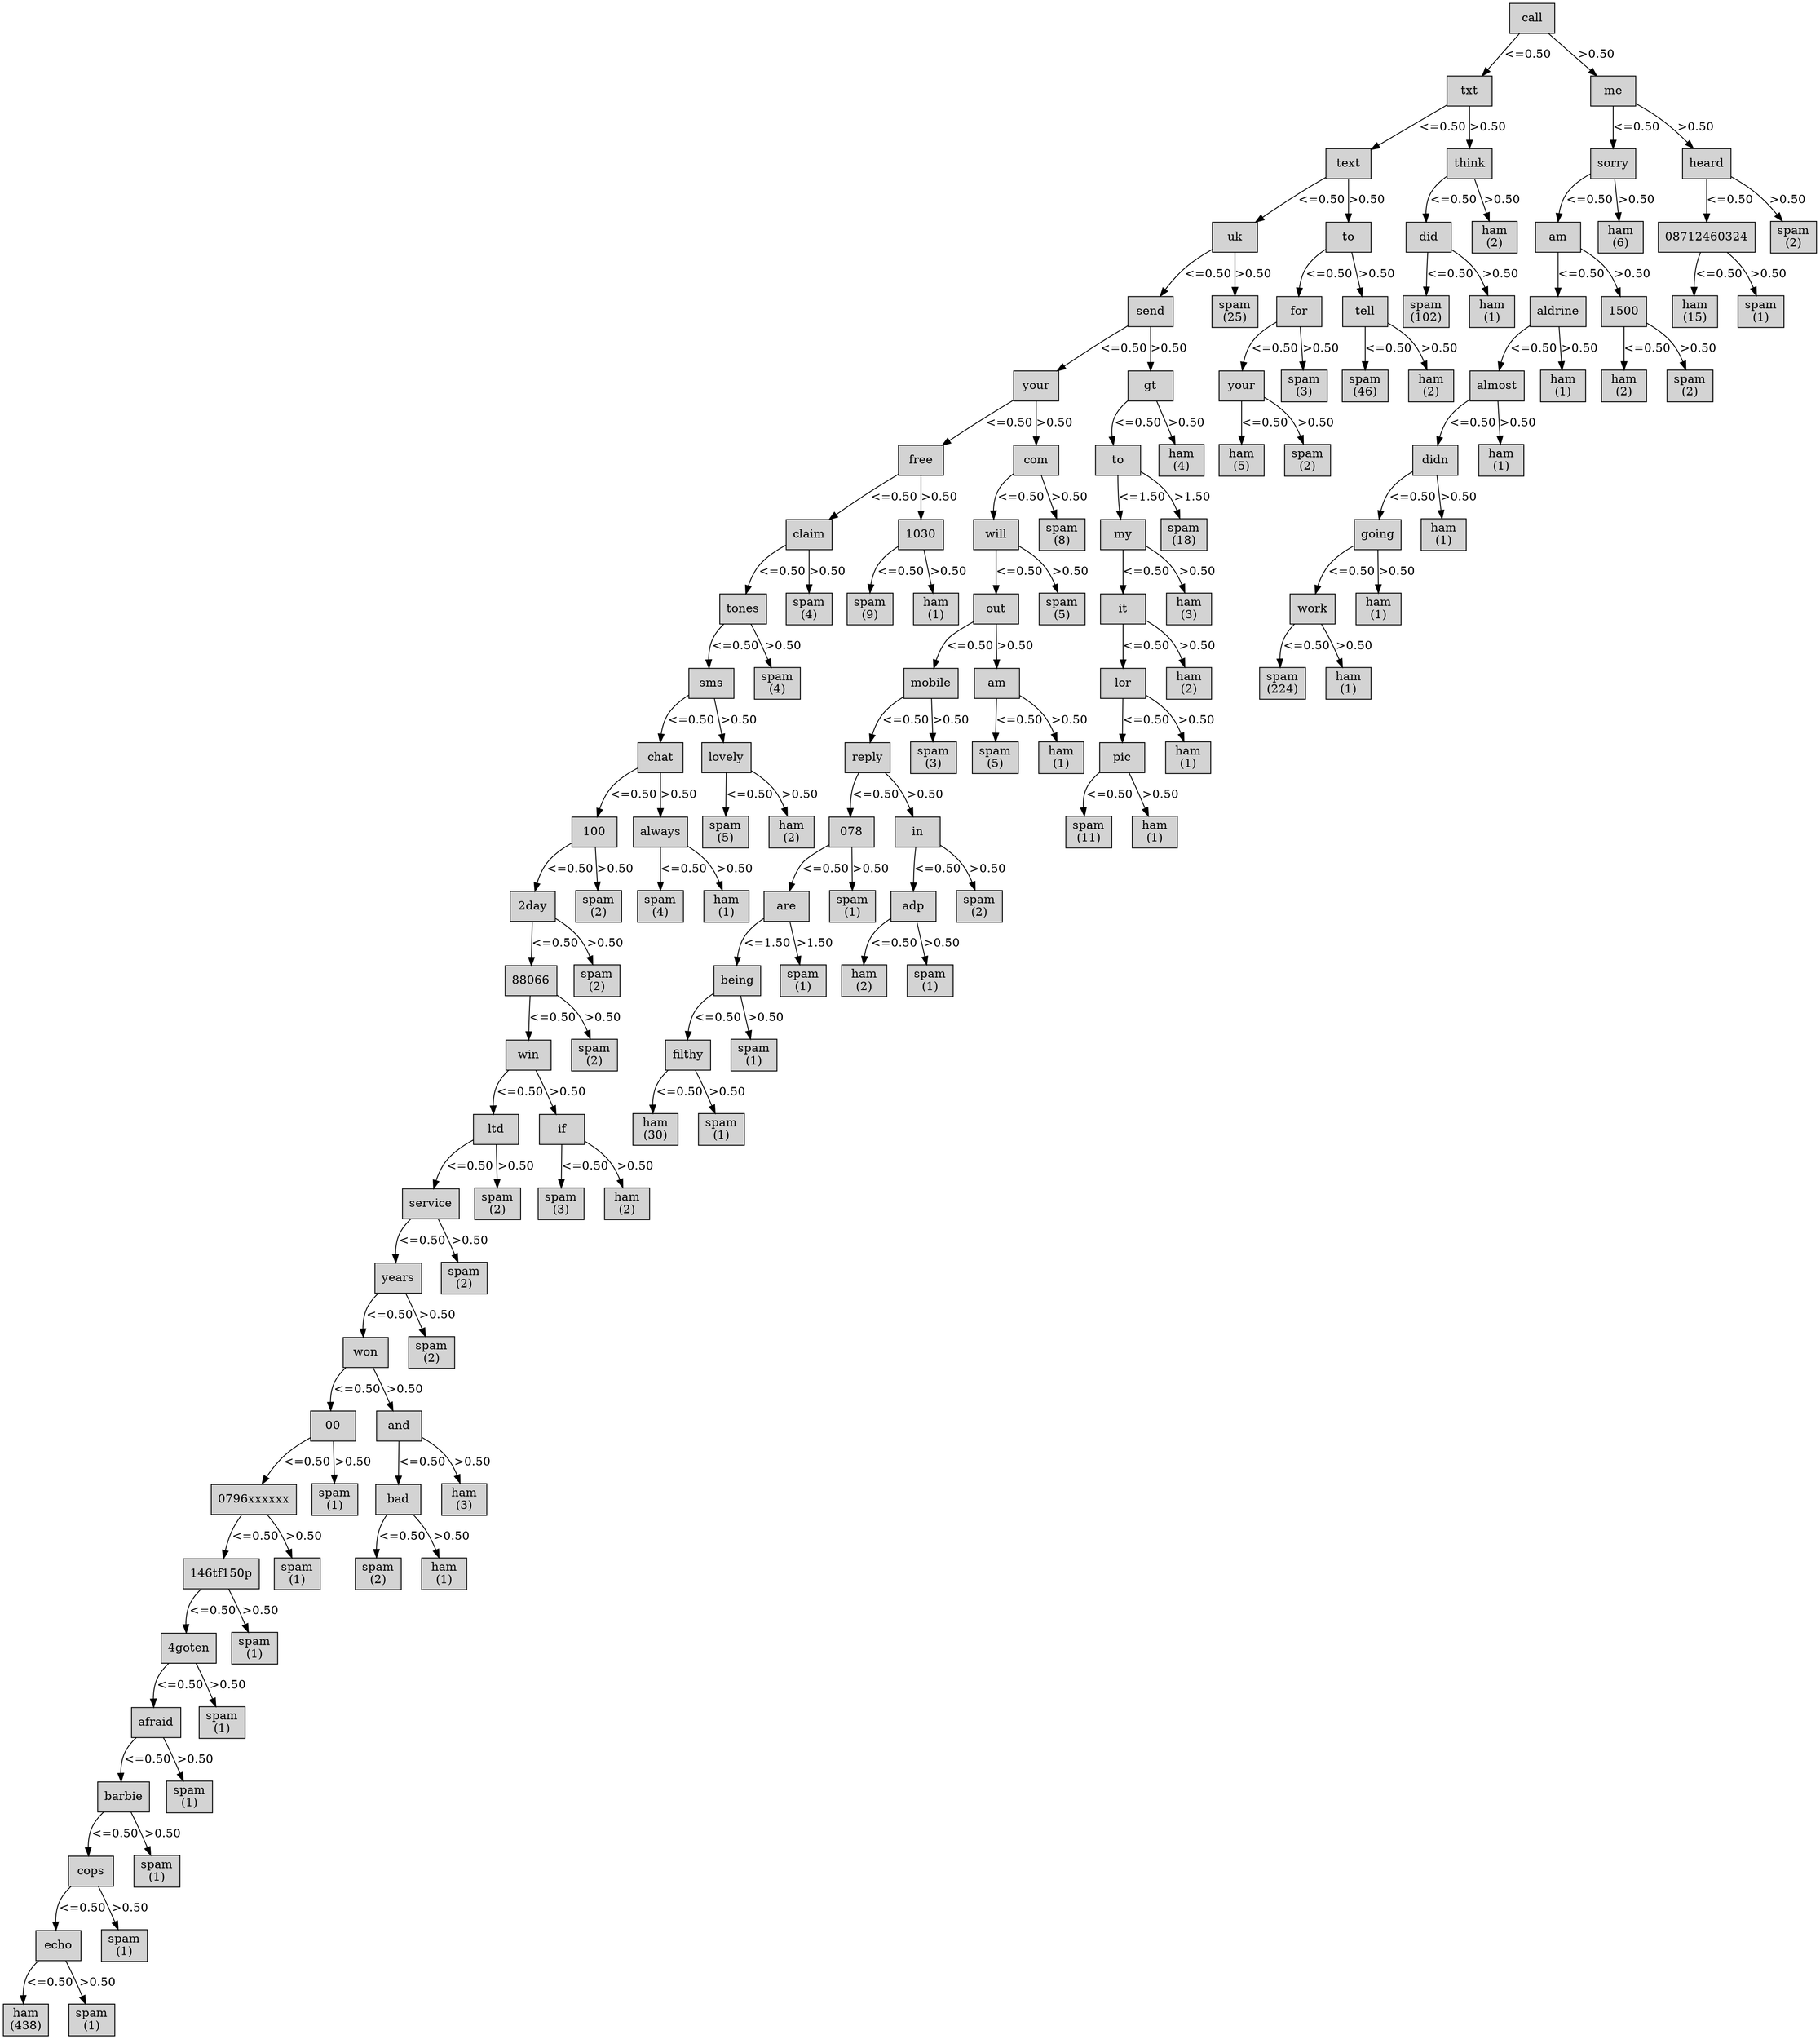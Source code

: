 digraph ID3_Tree {
"0" [shape=box, style=filled, label="call
", weight=1]
"1" [shape=box, style=filled, label="txt
", weight=2]
0 -> 1 [ label = "<=0.50"];
"2" [shape=box, style=filled, label="text
", weight=3]
1 -> 2 [ label = "<=0.50"];
"3" [shape=box, style=filled, label="uk
", weight=4]
2 -> 3 [ label = "<=0.50"];
"4" [shape=box, style=filled, label="send
", weight=5]
3 -> 4 [ label = "<=0.50"];
"5" [shape=box, style=filled, label="your
", weight=6]
4 -> 5 [ label = "<=0.50"];
"6" [shape=box, style=filled, label="free
", weight=7]
5 -> 6 [ label = "<=0.50"];
"7" [shape=box, style=filled, label="claim
", weight=8]
6 -> 7 [ label = "<=0.50"];
"8" [shape=box, style=filled, label="tones
", weight=9]
7 -> 8 [ label = "<=0.50"];
"9" [shape=box, style=filled, label="sms
", weight=10]
8 -> 9 [ label = "<=0.50"];
"10" [shape=box, style=filled, label="chat
", weight=11]
9 -> 10 [ label = "<=0.50"];
"11" [shape=box, style=filled, label="100
", weight=12]
10 -> 11 [ label = "<=0.50"];
"12" [shape=box, style=filled, label="2day
", weight=13]
11 -> 12 [ label = "<=0.50"];
"13" [shape=box, style=filled, label="88066
", weight=14]
12 -> 13 [ label = "<=0.50"];
"14" [shape=box, style=filled, label="win
", weight=15]
13 -> 14 [ label = "<=0.50"];
"15" [shape=box, style=filled, label="ltd
", weight=16]
14 -> 15 [ label = "<=0.50"];
"16" [shape=box, style=filled, label="service
", weight=17]
15 -> 16 [ label = "<=0.50"];
"17" [shape=box, style=filled, label="years
", weight=18]
16 -> 17 [ label = "<=0.50"];
"18" [shape=box, style=filled, label="won
", weight=19]
17 -> 18 [ label = "<=0.50"];
"19" [shape=box, style=filled, label="00
", weight=20]
18 -> 19 [ label = "<=0.50"];
"20" [shape=box, style=filled, label="0796xxxxxx
", weight=21]
19 -> 20 [ label = "<=0.50"];
"21" [shape=box, style=filled, label="146tf150p
", weight=22]
20 -> 21 [ label = "<=0.50"];
"22" [shape=box, style=filled, label="4goten
", weight=23]
21 -> 22 [ label = "<=0.50"];
"23" [shape=box, style=filled, label="afraid
", weight=24]
22 -> 23 [ label = "<=0.50"];
"24" [shape=box, style=filled, label="barbie
", weight=25]
23 -> 24 [ label = "<=0.50"];
"25" [shape=box, style=filled, label="cops
", weight=26]
24 -> 25 [ label = "<=0.50"];
"26" [shape=box, style=filled, label="echo
", weight=27]
25 -> 26 [ label = "<=0.50"];
"27" [shape=box, style=filled, label="ham
(438)
", weight=28]
26 -> 27 [ label = "<=0.50"];
"28" [shape=box, style=filled, label="spam
(1)
", weight=28]
26 -> 28 [ label = ">0.50"];
"29" [shape=box, style=filled, label="spam
(1)
", weight=27]
25 -> 29 [ label = ">0.50"];
"30" [shape=box, style=filled, label="spam
(1)
", weight=26]
24 -> 30 [ label = ">0.50"];
"31" [shape=box, style=filled, label="spam
(1)
", weight=25]
23 -> 31 [ label = ">0.50"];
"32" [shape=box, style=filled, label="spam
(1)
", weight=24]
22 -> 32 [ label = ">0.50"];
"33" [shape=box, style=filled, label="spam
(1)
", weight=23]
21 -> 33 [ label = ">0.50"];
"34" [shape=box, style=filled, label="spam
(1)
", weight=22]
20 -> 34 [ label = ">0.50"];
"35" [shape=box, style=filled, label="spam
(1)
", weight=21]
19 -> 35 [ label = ">0.50"];
"36" [shape=box, style=filled, label="and
", weight=20]
18 -> 36 [ label = ">0.50"];
"37" [shape=box, style=filled, label="bad
", weight=21]
36 -> 37 [ label = "<=0.50"];
"38" [shape=box, style=filled, label="spam
(2)
", weight=22]
37 -> 38 [ label = "<=0.50"];
"39" [shape=box, style=filled, label="ham
(1)
", weight=22]
37 -> 39 [ label = ">0.50"];
"40" [shape=box, style=filled, label="ham
(3)
", weight=21]
36 -> 40 [ label = ">0.50"];
"41" [shape=box, style=filled, label="spam
(2)
", weight=19]
17 -> 41 [ label = ">0.50"];
"42" [shape=box, style=filled, label="spam
(2)
", weight=18]
16 -> 42 [ label = ">0.50"];
"43" [shape=box, style=filled, label="spam
(2)
", weight=17]
15 -> 43 [ label = ">0.50"];
"44" [shape=box, style=filled, label="if
", weight=16]
14 -> 44 [ label = ">0.50"];
"45" [shape=box, style=filled, label="spam
(3)
", weight=17]
44 -> 45 [ label = "<=0.50"];
"46" [shape=box, style=filled, label="ham
(2)
", weight=17]
44 -> 46 [ label = ">0.50"];
"47" [shape=box, style=filled, label="spam
(2)
", weight=15]
13 -> 47 [ label = ">0.50"];
"48" [shape=box, style=filled, label="spam
(2)
", weight=14]
12 -> 48 [ label = ">0.50"];
"49" [shape=box, style=filled, label="spam
(2)
", weight=13]
11 -> 49 [ label = ">0.50"];
"50" [shape=box, style=filled, label="always
", weight=12]
10 -> 50 [ label = ">0.50"];
"51" [shape=box, style=filled, label="spam
(4)
", weight=13]
50 -> 51 [ label = "<=0.50"];
"52" [shape=box, style=filled, label="ham
(1)
", weight=13]
50 -> 52 [ label = ">0.50"];
"53" [shape=box, style=filled, label="lovely
", weight=11]
9 -> 53 [ label = ">0.50"];
"54" [shape=box, style=filled, label="spam
(5)
", weight=12]
53 -> 54 [ label = "<=0.50"];
"55" [shape=box, style=filled, label="ham
(2)
", weight=12]
53 -> 55 [ label = ">0.50"];
"56" [shape=box, style=filled, label="spam
(4)
", weight=10]
8 -> 56 [ label = ">0.50"];
"57" [shape=box, style=filled, label="spam
(4)
", weight=9]
7 -> 57 [ label = ">0.50"];
"58" [shape=box, style=filled, label="1030
", weight=8]
6 -> 58 [ label = ">0.50"];
"59" [shape=box, style=filled, label="spam
(9)
", weight=9]
58 -> 59 [ label = "<=0.50"];
"60" [shape=box, style=filled, label="ham
(1)
", weight=9]
58 -> 60 [ label = ">0.50"];
"61" [shape=box, style=filled, label="com
", weight=7]
5 -> 61 [ label = ">0.50"];
"62" [shape=box, style=filled, label="will
", weight=8]
61 -> 62 [ label = "<=0.50"];
"63" [shape=box, style=filled, label="out
", weight=9]
62 -> 63 [ label = "<=0.50"];
"64" [shape=box, style=filled, label="mobile
", weight=10]
63 -> 64 [ label = "<=0.50"];
"65" [shape=box, style=filled, label="reply
", weight=11]
64 -> 65 [ label = "<=0.50"];
"66" [shape=box, style=filled, label="078
", weight=12]
65 -> 66 [ label = "<=0.50"];
"67" [shape=box, style=filled, label="are
", weight=13]
66 -> 67 [ label = "<=0.50"];
"68" [shape=box, style=filled, label="being
", weight=14]
67 -> 68 [ label = "<=1.50"];
"69" [shape=box, style=filled, label="filthy
", weight=15]
68 -> 69 [ label = "<=0.50"];
"70" [shape=box, style=filled, label="ham
(30)
", weight=16]
69 -> 70 [ label = "<=0.50"];
"71" [shape=box, style=filled, label="spam
(1)
", weight=16]
69 -> 71 [ label = ">0.50"];
"72" [shape=box, style=filled, label="spam
(1)
", weight=15]
68 -> 72 [ label = ">0.50"];
"73" [shape=box, style=filled, label="spam
(1)
", weight=14]
67 -> 73 [ label = ">1.50"];
"74" [shape=box, style=filled, label="spam
(1)
", weight=13]
66 -> 74 [ label = ">0.50"];
"75" [shape=box, style=filled, label="in
", weight=12]
65 -> 75 [ label = ">0.50"];
"76" [shape=box, style=filled, label="adp
", weight=13]
75 -> 76 [ label = "<=0.50"];
"77" [shape=box, style=filled, label="ham
(2)
", weight=14]
76 -> 77 [ label = "<=0.50"];
"78" [shape=box, style=filled, label="spam
(1)
", weight=14]
76 -> 78 [ label = ">0.50"];
"79" [shape=box, style=filled, label="spam
(2)
", weight=13]
75 -> 79 [ label = ">0.50"];
"80" [shape=box, style=filled, label="spam
(3)
", weight=11]
64 -> 80 [ label = ">0.50"];
"81" [shape=box, style=filled, label="am
", weight=10]
63 -> 81 [ label = ">0.50"];
"82" [shape=box, style=filled, label="spam
(5)
", weight=11]
81 -> 82 [ label = "<=0.50"];
"83" [shape=box, style=filled, label="ham
(1)
", weight=11]
81 -> 83 [ label = ">0.50"];
"84" [shape=box, style=filled, label="spam
(5)
", weight=9]
62 -> 84 [ label = ">0.50"];
"85" [shape=box, style=filled, label="spam
(8)
", weight=8]
61 -> 85 [ label = ">0.50"];
"86" [shape=box, style=filled, label="gt
", weight=6]
4 -> 86 [ label = ">0.50"];
"87" [shape=box, style=filled, label="to
", weight=7]
86 -> 87 [ label = "<=0.50"];
"88" [shape=box, style=filled, label="my
", weight=8]
87 -> 88 [ label = "<=1.50"];
"89" [shape=box, style=filled, label="it
", weight=9]
88 -> 89 [ label = "<=0.50"];
"90" [shape=box, style=filled, label="lor
", weight=10]
89 -> 90 [ label = "<=0.50"];
"91" [shape=box, style=filled, label="pic
", weight=11]
90 -> 91 [ label = "<=0.50"];
"92" [shape=box, style=filled, label="spam
(11)
", weight=12]
91 -> 92 [ label = "<=0.50"];
"93" [shape=box, style=filled, label="ham
(1)
", weight=12]
91 -> 93 [ label = ">0.50"];
"94" [shape=box, style=filled, label="ham
(1)
", weight=11]
90 -> 94 [ label = ">0.50"];
"95" [shape=box, style=filled, label="ham
(2)
", weight=10]
89 -> 95 [ label = ">0.50"];
"96" [shape=box, style=filled, label="ham
(3)
", weight=9]
88 -> 96 [ label = ">0.50"];
"97" [shape=box, style=filled, label="spam
(18)
", weight=8]
87 -> 97 [ label = ">1.50"];
"98" [shape=box, style=filled, label="ham
(4)
", weight=7]
86 -> 98 [ label = ">0.50"];
"99" [shape=box, style=filled, label="spam
(25)
", weight=5]
3 -> 99 [ label = ">0.50"];
"100" [shape=box, style=filled, label="to
", weight=4]
2 -> 100 [ label = ">0.50"];
"101" [shape=box, style=filled, label="for
", weight=5]
100 -> 101 [ label = "<=0.50"];
"102" [shape=box, style=filled, label="your
", weight=6]
101 -> 102 [ label = "<=0.50"];
"103" [shape=box, style=filled, label="ham
(5)
", weight=7]
102 -> 103 [ label = "<=0.50"];
"104" [shape=box, style=filled, label="spam
(2)
", weight=7]
102 -> 104 [ label = ">0.50"];
"105" [shape=box, style=filled, label="spam
(3)
", weight=6]
101 -> 105 [ label = ">0.50"];
"106" [shape=box, style=filled, label="tell
", weight=5]
100 -> 106 [ label = ">0.50"];
"107" [shape=box, style=filled, label="spam
(46)
", weight=6]
106 -> 107 [ label = "<=0.50"];
"108" [shape=box, style=filled, label="ham
(2)
", weight=6]
106 -> 108 [ label = ">0.50"];
"109" [shape=box, style=filled, label="think
", weight=3]
1 -> 109 [ label = ">0.50"];
"110" [shape=box, style=filled, label="did
", weight=4]
109 -> 110 [ label = "<=0.50"];
"111" [shape=box, style=filled, label="spam
(102)
", weight=5]
110 -> 111 [ label = "<=0.50"];
"112" [shape=box, style=filled, label="ham
(1)
", weight=5]
110 -> 112 [ label = ">0.50"];
"113" [shape=box, style=filled, label="ham
(2)
", weight=4]
109 -> 113 [ label = ">0.50"];
"114" [shape=box, style=filled, label="me
", weight=2]
0 -> 114 [ label = ">0.50"];
"115" [shape=box, style=filled, label="sorry
", weight=3]
114 -> 115 [ label = "<=0.50"];
"116" [shape=box, style=filled, label="am
", weight=4]
115 -> 116 [ label = "<=0.50"];
"117" [shape=box, style=filled, label="aldrine
", weight=5]
116 -> 117 [ label = "<=0.50"];
"118" [shape=box, style=filled, label="almost
", weight=6]
117 -> 118 [ label = "<=0.50"];
"119" [shape=box, style=filled, label="didn
", weight=7]
118 -> 119 [ label = "<=0.50"];
"120" [shape=box, style=filled, label="going
", weight=8]
119 -> 120 [ label = "<=0.50"];
"121" [shape=box, style=filled, label="work
", weight=9]
120 -> 121 [ label = "<=0.50"];
"122" [shape=box, style=filled, label="spam
(224)
", weight=10]
121 -> 122 [ label = "<=0.50"];
"123" [shape=box, style=filled, label="ham
(1)
", weight=10]
121 -> 123 [ label = ">0.50"];
"124" [shape=box, style=filled, label="ham
(1)
", weight=9]
120 -> 124 [ label = ">0.50"];
"125" [shape=box, style=filled, label="ham
(1)
", weight=8]
119 -> 125 [ label = ">0.50"];
"126" [shape=box, style=filled, label="ham
(1)
", weight=7]
118 -> 126 [ label = ">0.50"];
"127" [shape=box, style=filled, label="ham
(1)
", weight=6]
117 -> 127 [ label = ">0.50"];
"128" [shape=box, style=filled, label="1500
", weight=5]
116 -> 128 [ label = ">0.50"];
"129" [shape=box, style=filled, label="ham
(2)
", weight=6]
128 -> 129 [ label = "<=0.50"];
"130" [shape=box, style=filled, label="spam
(2)
", weight=6]
128 -> 130 [ label = ">0.50"];
"131" [shape=box, style=filled, label="ham
(6)
", weight=4]
115 -> 131 [ label = ">0.50"];
"132" [shape=box, style=filled, label="heard
", weight=3]
114 -> 132 [ label = ">0.50"];
"133" [shape=box, style=filled, label="08712460324
", weight=4]
132 -> 133 [ label = "<=0.50"];
"134" [shape=box, style=filled, label="ham
(15)
", weight=5]
133 -> 134 [ label = "<=0.50"];
"135" [shape=box, style=filled, label="spam
(1)
", weight=5]
133 -> 135 [ label = ">0.50"];
"136" [shape=box, style=filled, label="spam
(2)
", weight=4]
132 -> 136 [ label = ">0.50"];
{rank=same; 0;};
{rank=same; 9;56;64;81;90;95;122;123;};
{rank=same; 10;53;65;80;82;83;91;94;};
{rank=same; 11;50;54;55;66;75;92;93;};
{rank=same; 12;49;51;52;67;74;76;79;};
{rank=same; 13;48;68;73;77;78;};
{rank=same; 14;47;69;72;};
{rank=same; 15;44;70;71;};
{rank=same; 16;43;45;46;};
{rank=same; 17;42;};
{rank=same; 18;41;};
{rank=same; 1;114;};
{rank=same; 19;36;};
{rank=same; 20;35;37;40;};
{rank=same; 21;34;38;39;};
{rank=same; 22;33;};
{rank=same; 23;32;};
{rank=same; 24;31;};
{rank=same; 25;30;};
{rank=same; 26;29;};
{rank=same; 27;28;};
{rank=same; 2;109;115;132;};
{rank=same; 3;100;110;113;116;131;133;136;};
{rank=same; 4;99;101;106;111;112;117;128;134;135;};
{rank=same; 5;86;102;105;107;108;118;127;129;130;};
{rank=same; 6;61;87;98;103;104;119;126;};
{rank=same; 7;58;62;85;88;97;120;125;};
{rank=same; 8;57;59;60;63;84;89;96;121;124;};
}